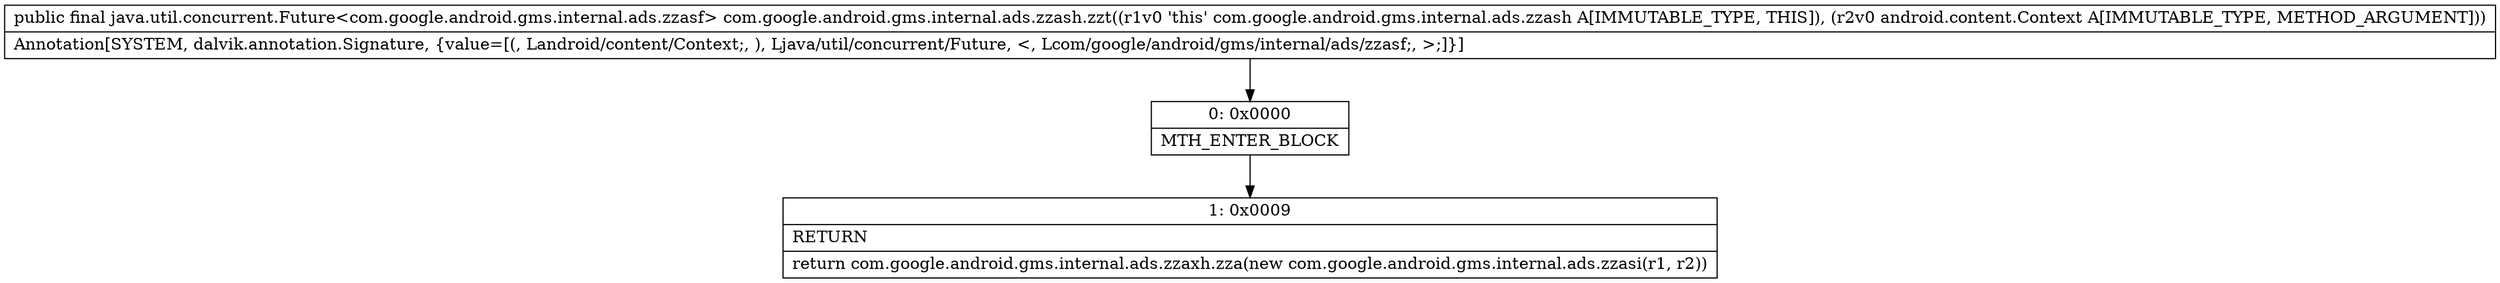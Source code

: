 digraph "CFG forcom.google.android.gms.internal.ads.zzash.zzt(Landroid\/content\/Context;)Ljava\/util\/concurrent\/Future;" {
Node_0 [shape=record,label="{0\:\ 0x0000|MTH_ENTER_BLOCK\l}"];
Node_1 [shape=record,label="{1\:\ 0x0009|RETURN\l|return com.google.android.gms.internal.ads.zzaxh.zza(new com.google.android.gms.internal.ads.zzasi(r1, r2))\l}"];
MethodNode[shape=record,label="{public final java.util.concurrent.Future\<com.google.android.gms.internal.ads.zzasf\> com.google.android.gms.internal.ads.zzash.zzt((r1v0 'this' com.google.android.gms.internal.ads.zzash A[IMMUTABLE_TYPE, THIS]), (r2v0 android.content.Context A[IMMUTABLE_TYPE, METHOD_ARGUMENT]))  | Annotation[SYSTEM, dalvik.annotation.Signature, \{value=[(, Landroid\/content\/Context;, ), Ljava\/util\/concurrent\/Future, \<, Lcom\/google\/android\/gms\/internal\/ads\/zzasf;, \>;]\}]\l}"];
MethodNode -> Node_0;
Node_0 -> Node_1;
}

